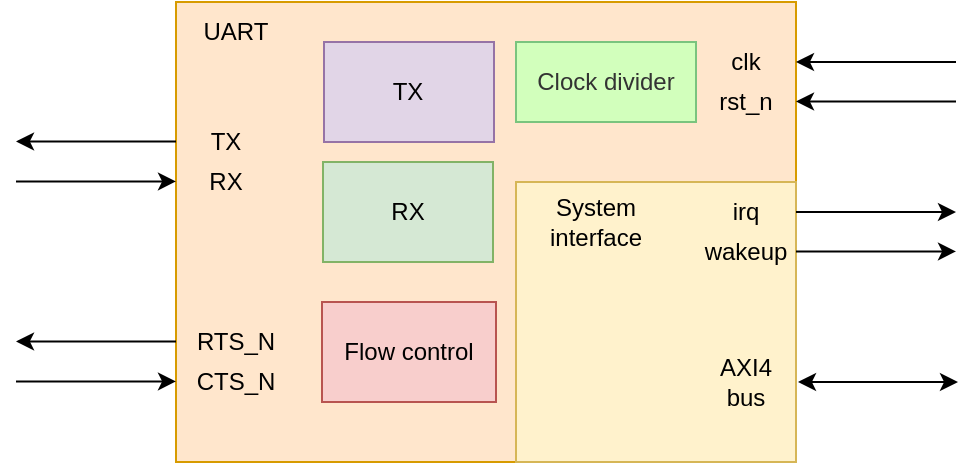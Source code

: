 <mxfile version="26.0.3">
  <diagram name="Page-1" id="37wTZpXHumTaaNHv8bFl">
    <mxGraphModel dx="779" dy="394" grid="1" gridSize="10" guides="1" tooltips="1" connect="1" arrows="1" fold="1" page="1" pageScale="1" pageWidth="850" pageHeight="1100" math="0" shadow="0">
      <root>
        <mxCell id="0" />
        <mxCell id="1" parent="0" />
        <mxCell id="5dOilhQMH5m4UJ5b8Qh--1" value="" style="rounded=0;whiteSpace=wrap;html=1;fillColor=#ffe6cc;strokeColor=#d79b00;" vertex="1" parent="1">
          <mxGeometry x="320" y="90" width="310" height="230" as="geometry" />
        </mxCell>
        <mxCell id="5dOilhQMH5m4UJ5b8Qh--2" value="UART" style="text;html=1;align=center;verticalAlign=middle;whiteSpace=wrap;rounded=0;" vertex="1" parent="1">
          <mxGeometry x="320" y="90" width="60" height="30" as="geometry" />
        </mxCell>
        <mxCell id="5dOilhQMH5m4UJ5b8Qh--3" value="TX" style="text;html=1;align=center;verticalAlign=middle;whiteSpace=wrap;rounded=0;" vertex="1" parent="1">
          <mxGeometry x="320" y="150" width="50" height="20" as="geometry" />
        </mxCell>
        <mxCell id="5dOilhQMH5m4UJ5b8Qh--4" value="RX" style="text;html=1;align=center;verticalAlign=middle;whiteSpace=wrap;rounded=0;" vertex="1" parent="1">
          <mxGeometry x="320" y="170" width="50" height="20" as="geometry" />
        </mxCell>
        <mxCell id="5dOilhQMH5m4UJ5b8Qh--5" value="RTS_N" style="text;html=1;align=center;verticalAlign=middle;whiteSpace=wrap;rounded=0;" vertex="1" parent="1">
          <mxGeometry x="320" y="250" width="60" height="20" as="geometry" />
        </mxCell>
        <mxCell id="5dOilhQMH5m4UJ5b8Qh--6" value="CTS_N" style="text;html=1;align=center;verticalAlign=middle;whiteSpace=wrap;rounded=0;" vertex="1" parent="1">
          <mxGeometry x="320" y="270" width="60" height="20" as="geometry" />
        </mxCell>
        <mxCell id="5dOilhQMH5m4UJ5b8Qh--7" value="" style="endArrow=classic;html=1;rounded=0;" edge="1" parent="1">
          <mxGeometry width="50" height="50" relative="1" as="geometry">
            <mxPoint x="320" y="159.71" as="sourcePoint" />
            <mxPoint x="240" y="159.71" as="targetPoint" />
          </mxGeometry>
        </mxCell>
        <mxCell id="5dOilhQMH5m4UJ5b8Qh--8" value="" style="endArrow=none;html=1;rounded=0;startArrow=classic;startFill=1;endFill=0;" edge="1" parent="1">
          <mxGeometry width="50" height="50" relative="1" as="geometry">
            <mxPoint x="320" y="179.71" as="sourcePoint" />
            <mxPoint x="240" y="179.71" as="targetPoint" />
          </mxGeometry>
        </mxCell>
        <mxCell id="5dOilhQMH5m4UJ5b8Qh--9" value="" style="endArrow=classic;html=1;rounded=0;" edge="1" parent="1">
          <mxGeometry width="50" height="50" relative="1" as="geometry">
            <mxPoint x="320" y="259.71" as="sourcePoint" />
            <mxPoint x="240" y="259.71" as="targetPoint" />
          </mxGeometry>
        </mxCell>
        <mxCell id="5dOilhQMH5m4UJ5b8Qh--10" value="" style="endArrow=none;html=1;rounded=0;startArrow=classic;startFill=1;endFill=0;" edge="1" parent="1">
          <mxGeometry width="50" height="50" relative="1" as="geometry">
            <mxPoint x="320" y="279.71" as="sourcePoint" />
            <mxPoint x="240" y="279.71" as="targetPoint" />
          </mxGeometry>
        </mxCell>
        <mxCell id="5dOilhQMH5m4UJ5b8Qh--11" value="" style="rounded=0;whiteSpace=wrap;html=1;fillColor=#d5e8d4;strokeColor=#82b366;" vertex="1" parent="1">
          <mxGeometry x="393.5" y="170" width="85" height="50" as="geometry" />
        </mxCell>
        <mxCell id="5dOilhQMH5m4UJ5b8Qh--12" value="" style="rounded=0;whiteSpace=wrap;html=1;fillColor=#e1d5e7;strokeColor=#9673a6;" vertex="1" parent="1">
          <mxGeometry x="394" y="110" width="85" height="50" as="geometry" />
        </mxCell>
        <mxCell id="5dOilhQMH5m4UJ5b8Qh--13" value="RX" style="text;html=1;align=center;verticalAlign=middle;whiteSpace=wrap;rounded=0;" vertex="1" parent="1">
          <mxGeometry x="392.5" y="175" width="86" height="40" as="geometry" />
        </mxCell>
        <mxCell id="5dOilhQMH5m4UJ5b8Qh--14" value="TX" style="text;html=1;align=center;verticalAlign=middle;whiteSpace=wrap;rounded=0;" vertex="1" parent="1">
          <mxGeometry x="393" y="115" width="86" height="40" as="geometry" />
        </mxCell>
        <mxCell id="5dOilhQMH5m4UJ5b8Qh--16" value="Clock divider" style="rounded=0;whiteSpace=wrap;html=1;fillColor=#D2FFBC;fontColor=#333333;strokeColor=#7AC47E;" vertex="1" parent="1">
          <mxGeometry x="490" y="110" width="90" height="40" as="geometry" />
        </mxCell>
        <mxCell id="5dOilhQMH5m4UJ5b8Qh--17" value="Flow control" style="rounded=0;whiteSpace=wrap;html=1;fillColor=#f8cecc;strokeColor=#b85450;" vertex="1" parent="1">
          <mxGeometry x="393" y="240" width="87" height="50" as="geometry" />
        </mxCell>
        <mxCell id="5dOilhQMH5m4UJ5b8Qh--18" value="" style="rounded=0;whiteSpace=wrap;html=1;fillColor=#fff2cc;strokeColor=#d6b656;" vertex="1" parent="1">
          <mxGeometry x="490" y="180" width="140" height="140" as="geometry" />
        </mxCell>
        <mxCell id="5dOilhQMH5m4UJ5b8Qh--19" value="" style="endArrow=classic;html=1;rounded=0;startArrow=classic;startFill=1;" edge="1" parent="1">
          <mxGeometry width="50" height="50" relative="1" as="geometry">
            <mxPoint x="631" y="280" as="sourcePoint" />
            <mxPoint x="711" y="280" as="targetPoint" />
          </mxGeometry>
        </mxCell>
        <mxCell id="5dOilhQMH5m4UJ5b8Qh--20" value="AXI4 bus" style="text;html=1;align=center;verticalAlign=middle;whiteSpace=wrap;rounded=0;" vertex="1" parent="1">
          <mxGeometry x="580" y="270" width="50" height="20" as="geometry" />
        </mxCell>
        <mxCell id="5dOilhQMH5m4UJ5b8Qh--21" value="irq" style="text;html=1;align=center;verticalAlign=middle;whiteSpace=wrap;rounded=0;" vertex="1" parent="1">
          <mxGeometry x="580" y="185" width="50" height="20" as="geometry" />
        </mxCell>
        <mxCell id="5dOilhQMH5m4UJ5b8Qh--22" value="wakeup" style="text;html=1;align=center;verticalAlign=middle;whiteSpace=wrap;rounded=0;" vertex="1" parent="1">
          <mxGeometry x="580" y="205" width="50" height="20" as="geometry" />
        </mxCell>
        <mxCell id="5dOilhQMH5m4UJ5b8Qh--23" value="" style="endArrow=classic;html=1;rounded=0;" edge="1" parent="1">
          <mxGeometry width="50" height="50" relative="1" as="geometry">
            <mxPoint x="630" y="195" as="sourcePoint" />
            <mxPoint x="710" y="195" as="targetPoint" />
          </mxGeometry>
        </mxCell>
        <mxCell id="5dOilhQMH5m4UJ5b8Qh--24" value="" style="endArrow=classic;html=1;rounded=0;" edge="1" parent="1">
          <mxGeometry width="50" height="50" relative="1" as="geometry">
            <mxPoint x="630" y="214.71" as="sourcePoint" />
            <mxPoint x="710" y="214.71" as="targetPoint" />
          </mxGeometry>
        </mxCell>
        <mxCell id="5dOilhQMH5m4UJ5b8Qh--25" value="clk" style="text;html=1;align=center;verticalAlign=middle;whiteSpace=wrap;rounded=0;" vertex="1" parent="1">
          <mxGeometry x="580" y="110" width="50" height="20" as="geometry" />
        </mxCell>
        <mxCell id="5dOilhQMH5m4UJ5b8Qh--26" value="rst_n" style="text;html=1;align=center;verticalAlign=middle;whiteSpace=wrap;rounded=0;" vertex="1" parent="1">
          <mxGeometry x="580" y="130" width="50" height="20" as="geometry" />
        </mxCell>
        <mxCell id="5dOilhQMH5m4UJ5b8Qh--27" value="" style="endArrow=none;html=1;rounded=0;startArrow=classic;startFill=1;endFill=0;" edge="1" parent="1">
          <mxGeometry width="50" height="50" relative="1" as="geometry">
            <mxPoint x="630" y="120" as="sourcePoint" />
            <mxPoint x="710" y="120" as="targetPoint" />
          </mxGeometry>
        </mxCell>
        <mxCell id="5dOilhQMH5m4UJ5b8Qh--28" value="" style="endArrow=none;html=1;rounded=0;startArrow=classic;startFill=1;endFill=0;" edge="1" parent="1">
          <mxGeometry width="50" height="50" relative="1" as="geometry">
            <mxPoint x="630" y="139.71" as="sourcePoint" />
            <mxPoint x="710" y="139.71" as="targetPoint" />
          </mxGeometry>
        </mxCell>
        <mxCell id="5dOilhQMH5m4UJ5b8Qh--30" value="System interface" style="text;html=1;align=center;verticalAlign=middle;whiteSpace=wrap;rounded=0;" vertex="1" parent="1">
          <mxGeometry x="490" y="185" width="80" height="30" as="geometry" />
        </mxCell>
      </root>
    </mxGraphModel>
  </diagram>
</mxfile>
